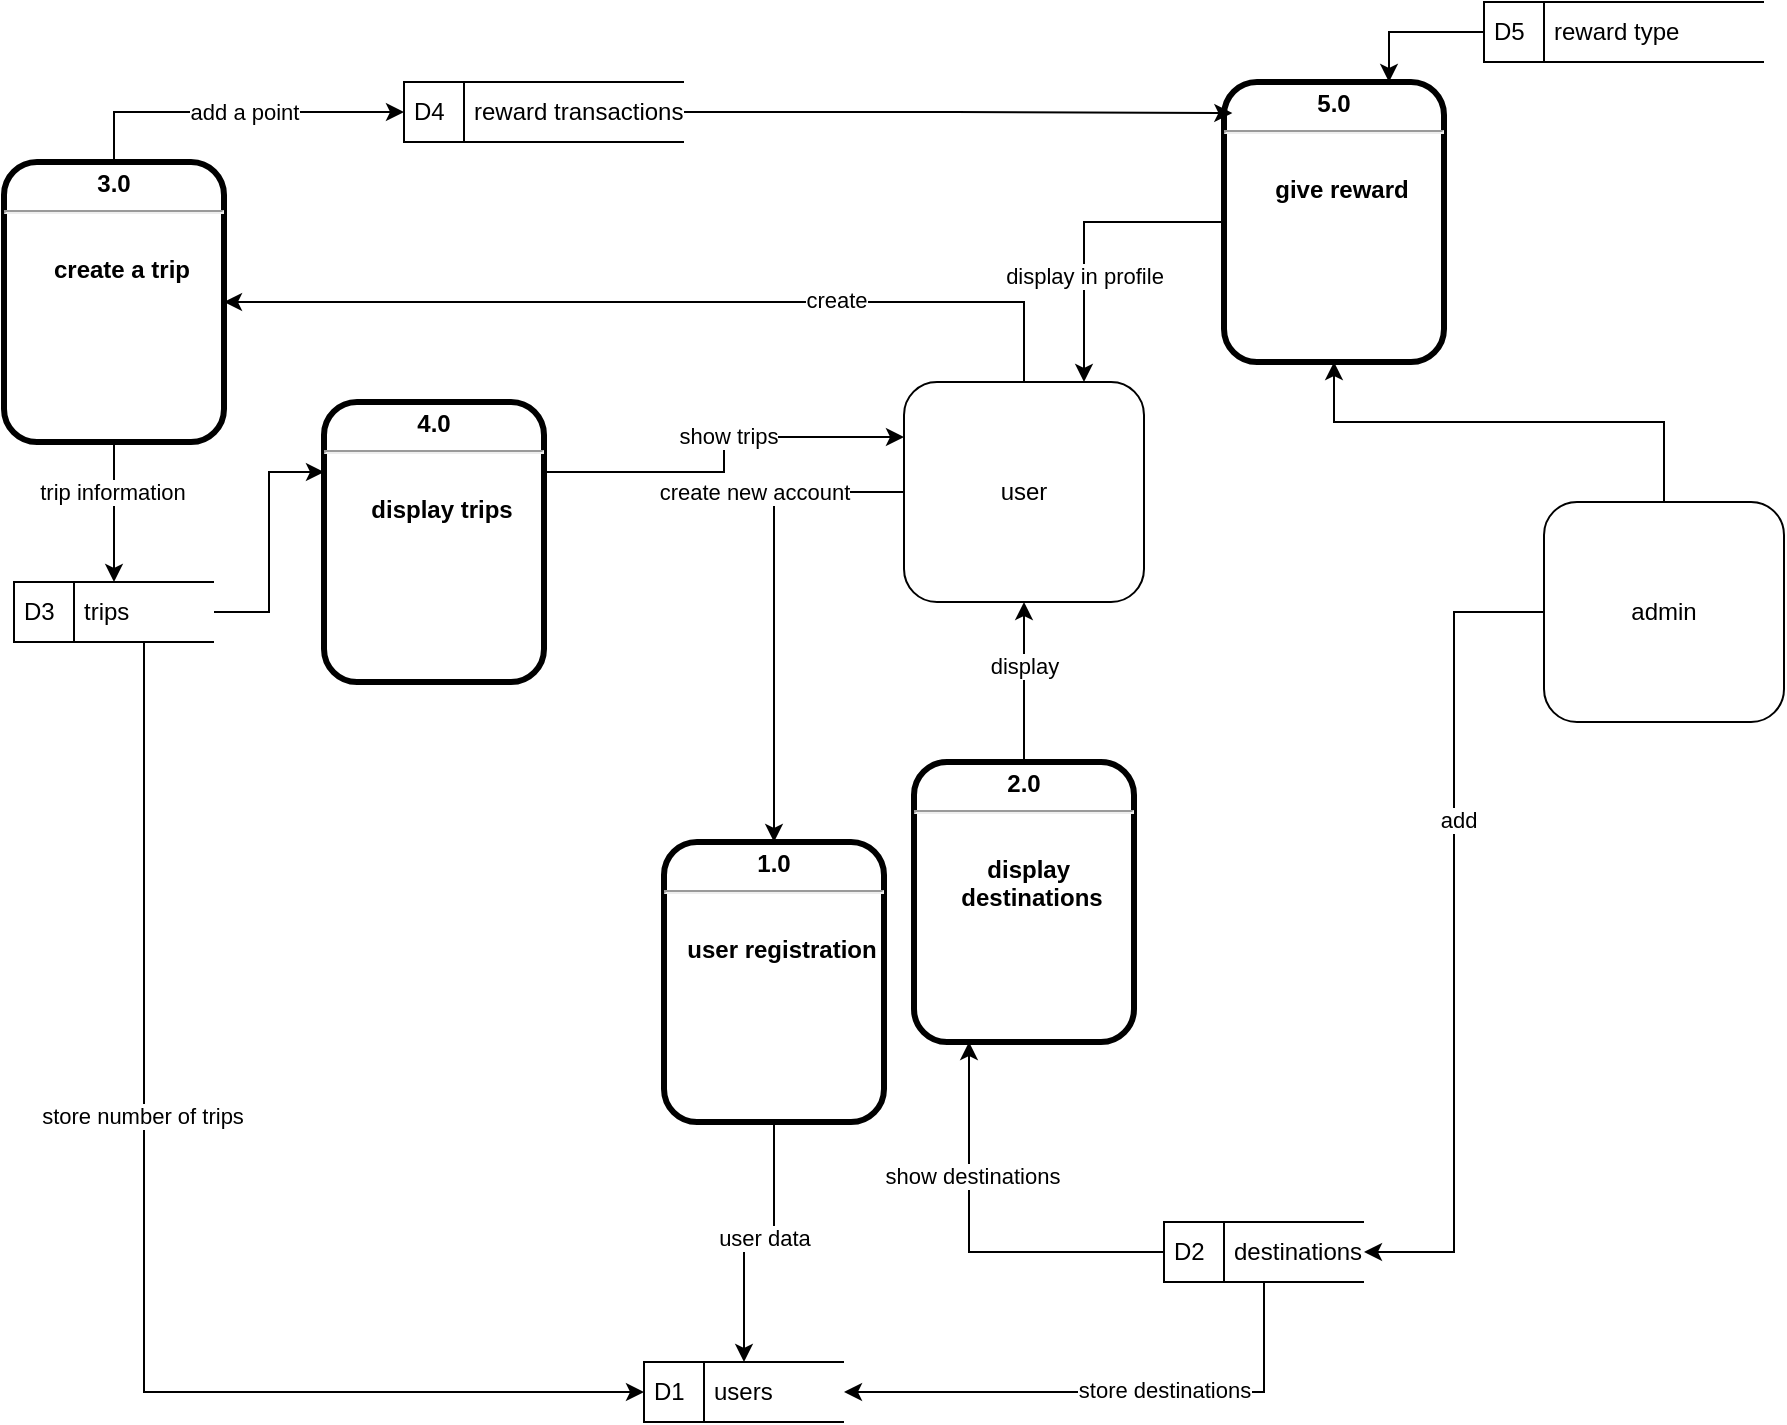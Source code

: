 <mxfile version="26.0.4">
  <diagram name="Page-1" id="C9SvDIibT4Lvw6TILwR5">
    <mxGraphModel dx="2045" dy="1797" grid="1" gridSize="10" guides="1" tooltips="1" connect="1" arrows="1" fold="1" page="1" pageScale="1" pageWidth="850" pageHeight="1100" math="0" shadow="0">
      <root>
        <mxCell id="0" />
        <mxCell id="1" parent="0" />
        <mxCell id="ZShik9I5AffOzjFBGPpR-6" style="edgeStyle=orthogonalEdgeStyle;rounded=0;orthogonalLoop=1;jettySize=auto;html=1;entryX=0.5;entryY=0;entryDx=0;entryDy=0;" edge="1" parent="1" source="ZShik9I5AffOzjFBGPpR-1" target="ZShik9I5AffOzjFBGPpR-5">
          <mxGeometry relative="1" as="geometry" />
        </mxCell>
        <mxCell id="ZShik9I5AffOzjFBGPpR-22" value="user data" style="edgeLabel;html=1;align=center;verticalAlign=middle;resizable=0;points=[];" vertex="1" connectable="0" parent="ZShik9I5AffOzjFBGPpR-6">
          <mxGeometry x="-0.033" y="-2" relative="1" as="geometry">
            <mxPoint as="offset" />
          </mxGeometry>
        </mxCell>
        <mxCell id="ZShik9I5AffOzjFBGPpR-1" value="&lt;p style=&quot;margin: 4px 0px 0px; text-align: center;&quot;&gt;1.0&lt;/p&gt;&lt;hr&gt;&lt;p style=&quot;margin: 0px; margin-left: 8px;&quot;&gt;&lt;br&gt;&lt;/p&gt;&lt;p style=&quot;margin: 0px; margin-left: 8px;&quot;&gt;user registration&lt;/p&gt;" style="verticalAlign=middle;align=center;overflow=fill;fontSize=12;fontFamily=Helvetica;html=1;rounded=1;fontStyle=1;strokeWidth=3;" vertex="1" parent="1">
          <mxGeometry x="270" y="-610" width="110" height="140" as="geometry" />
        </mxCell>
        <mxCell id="ZShik9I5AffOzjFBGPpR-3" style="edgeStyle=orthogonalEdgeStyle;rounded=0;orthogonalLoop=1;jettySize=auto;html=1;" edge="1" parent="1" source="ZShik9I5AffOzjFBGPpR-2" target="ZShik9I5AffOzjFBGPpR-1">
          <mxGeometry relative="1" as="geometry" />
        </mxCell>
        <mxCell id="ZShik9I5AffOzjFBGPpR-4" value="create new account" style="edgeLabel;html=1;align=center;verticalAlign=middle;resizable=0;points=[];" vertex="1" connectable="0" parent="ZShik9I5AffOzjFBGPpR-3">
          <mxGeometry x="-0.571" y="1" relative="1" as="geometry">
            <mxPoint x="-24" y="-1" as="offset" />
          </mxGeometry>
        </mxCell>
        <mxCell id="ZShik9I5AffOzjFBGPpR-16" style="edgeStyle=orthogonalEdgeStyle;rounded=0;orthogonalLoop=1;jettySize=auto;html=1;exitX=0.5;exitY=0;exitDx=0;exitDy=0;entryX=1;entryY=0.5;entryDx=0;entryDy=0;" edge="1" parent="1" source="ZShik9I5AffOzjFBGPpR-2" target="ZShik9I5AffOzjFBGPpR-17">
          <mxGeometry relative="1" as="geometry">
            <mxPoint x="100" y="-812.833" as="targetPoint" />
          </mxGeometry>
        </mxCell>
        <mxCell id="ZShik9I5AffOzjFBGPpR-18" value="create" style="edgeLabel;html=1;align=center;verticalAlign=middle;resizable=0;points=[];" vertex="1" connectable="0" parent="ZShik9I5AffOzjFBGPpR-16">
          <mxGeometry x="-0.389" y="-1" relative="1" as="geometry">
            <mxPoint as="offset" />
          </mxGeometry>
        </mxCell>
        <mxCell id="ZShik9I5AffOzjFBGPpR-2" value="user" style="rounded=1;whiteSpace=wrap;html=1;" vertex="1" parent="1">
          <mxGeometry x="390" y="-840" width="120" height="110" as="geometry" />
        </mxCell>
        <mxCell id="ZShik9I5AffOzjFBGPpR-5" value="D1&lt;span style=&quot;white-space: pre;&quot;&gt;&#x9;&lt;/span&gt;&amp;nbsp;users" style="html=1;dashed=0;whiteSpace=wrap;shape=mxgraph.dfd.dataStoreID;align=left;spacingLeft=3;points=[[0,0],[0.5,0],[1,0],[0,0.5],[1,0.5],[0,1],[0.5,1],[1,1]];" vertex="1" parent="1">
          <mxGeometry x="260" y="-350" width="100" height="30" as="geometry" />
        </mxCell>
        <mxCell id="ZShik9I5AffOzjFBGPpR-9" style="edgeStyle=orthogonalEdgeStyle;rounded=0;orthogonalLoop=1;jettySize=auto;html=1;entryX=0.5;entryY=1;entryDx=0;entryDy=0;" edge="1" parent="1" source="ZShik9I5AffOzjFBGPpR-8" target="ZShik9I5AffOzjFBGPpR-2">
          <mxGeometry relative="1" as="geometry" />
        </mxCell>
        <mxCell id="ZShik9I5AffOzjFBGPpR-14" value="display" style="edgeLabel;html=1;align=center;verticalAlign=middle;resizable=0;points=[];" vertex="1" connectable="0" parent="ZShik9I5AffOzjFBGPpR-9">
          <mxGeometry x="0.217" relative="1" as="geometry">
            <mxPoint as="offset" />
          </mxGeometry>
        </mxCell>
        <mxCell id="ZShik9I5AffOzjFBGPpR-8" value="&lt;p style=&quot;margin: 4px 0px 0px; text-align: center;&quot;&gt;2.0&lt;/p&gt;&lt;hr&gt;&lt;p style=&quot;margin: 0px; margin-left: 8px;&quot;&gt;&lt;br&gt;&lt;/p&gt;&lt;p style=&quot;margin: 0px; margin-left: 8px;&quot;&gt;display&amp;nbsp;&lt;/p&gt;&lt;p style=&quot;margin: 0px; margin-left: 8px;&quot;&gt;destinations&lt;/p&gt;" style="verticalAlign=middle;align=center;overflow=fill;fontSize=12;fontFamily=Helvetica;html=1;rounded=1;fontStyle=1;strokeWidth=3;" vertex="1" parent="1">
          <mxGeometry x="395" y="-650" width="110" height="140" as="geometry" />
        </mxCell>
        <mxCell id="ZShik9I5AffOzjFBGPpR-11" style="edgeStyle=orthogonalEdgeStyle;rounded=0;orthogonalLoop=1;jettySize=auto;html=1;entryX=0.25;entryY=1;entryDx=0;entryDy=0;" edge="1" parent="1" source="ZShik9I5AffOzjFBGPpR-10" target="ZShik9I5AffOzjFBGPpR-8">
          <mxGeometry relative="1" as="geometry" />
        </mxCell>
        <mxCell id="ZShik9I5AffOzjFBGPpR-24" value="show destinations" style="edgeLabel;html=1;align=center;verticalAlign=middle;resizable=0;points=[];" vertex="1" connectable="0" parent="ZShik9I5AffOzjFBGPpR-11">
          <mxGeometry x="0.345" y="-1" relative="1" as="geometry">
            <mxPoint as="offset" />
          </mxGeometry>
        </mxCell>
        <mxCell id="ZShik9I5AffOzjFBGPpR-31" style="edgeStyle=orthogonalEdgeStyle;rounded=0;orthogonalLoop=1;jettySize=auto;html=1;entryX=1;entryY=0.5;entryDx=0;entryDy=0;" edge="1" parent="1" source="ZShik9I5AffOzjFBGPpR-10" target="ZShik9I5AffOzjFBGPpR-5">
          <mxGeometry relative="1" as="geometry">
            <Array as="points">
              <mxPoint x="570" y="-335" />
            </Array>
          </mxGeometry>
        </mxCell>
        <mxCell id="ZShik9I5AffOzjFBGPpR-32" value="store destinations" style="edgeLabel;html=1;align=center;verticalAlign=middle;resizable=0;points=[];" vertex="1" connectable="0" parent="ZShik9I5AffOzjFBGPpR-31">
          <mxGeometry x="-0.207" y="-1" relative="1" as="geometry">
            <mxPoint as="offset" />
          </mxGeometry>
        </mxCell>
        <mxCell id="ZShik9I5AffOzjFBGPpR-10" value="D2&lt;span style=&quot;white-space: pre;&quot;&gt;&#x9;&lt;/span&gt;&amp;nbsp;destinations" style="html=1;dashed=0;whiteSpace=wrap;shape=mxgraph.dfd.dataStoreID;align=left;spacingLeft=3;points=[[0,0],[0.5,0],[1,0],[0,0.5],[1,0.5],[0,1],[0.5,1],[1,1]];" vertex="1" parent="1">
          <mxGeometry x="520" y="-420" width="100" height="30" as="geometry" />
        </mxCell>
        <mxCell id="ZShik9I5AffOzjFBGPpR-13" style="edgeStyle=orthogonalEdgeStyle;rounded=0;orthogonalLoop=1;jettySize=auto;html=1;entryX=1;entryY=0.5;entryDx=0;entryDy=0;" edge="1" parent="1" source="ZShik9I5AffOzjFBGPpR-12" target="ZShik9I5AffOzjFBGPpR-10">
          <mxGeometry relative="1" as="geometry" />
        </mxCell>
        <mxCell id="ZShik9I5AffOzjFBGPpR-15" value="add" style="edgeLabel;html=1;align=center;verticalAlign=middle;resizable=0;points=[];" vertex="1" connectable="0" parent="ZShik9I5AffOzjFBGPpR-13">
          <mxGeometry x="-0.272" y="2" relative="1" as="geometry">
            <mxPoint as="offset" />
          </mxGeometry>
        </mxCell>
        <mxCell id="ZShik9I5AffOzjFBGPpR-39" style="edgeStyle=orthogonalEdgeStyle;rounded=0;orthogonalLoop=1;jettySize=auto;html=1;entryX=0.5;entryY=1;entryDx=0;entryDy=0;" edge="1" parent="1" source="ZShik9I5AffOzjFBGPpR-12" target="ZShik9I5AffOzjFBGPpR-38">
          <mxGeometry relative="1" as="geometry">
            <Array as="points">
              <mxPoint x="770" y="-820" />
              <mxPoint x="605" y="-820" />
            </Array>
          </mxGeometry>
        </mxCell>
        <mxCell id="ZShik9I5AffOzjFBGPpR-12" value="admin" style="rounded=1;whiteSpace=wrap;html=1;" vertex="1" parent="1">
          <mxGeometry x="710" y="-780" width="120" height="110" as="geometry" />
        </mxCell>
        <mxCell id="ZShik9I5AffOzjFBGPpR-21" style="edgeStyle=orthogonalEdgeStyle;rounded=0;orthogonalLoop=1;jettySize=auto;html=1;entryX=0.5;entryY=0;entryDx=0;entryDy=0;" edge="1" parent="1" source="ZShik9I5AffOzjFBGPpR-17" target="ZShik9I5AffOzjFBGPpR-19">
          <mxGeometry relative="1" as="geometry" />
        </mxCell>
        <mxCell id="ZShik9I5AffOzjFBGPpR-23" value="trip information" style="edgeLabel;html=1;align=center;verticalAlign=middle;resizable=0;points=[];" vertex="1" connectable="0" parent="ZShik9I5AffOzjFBGPpR-21">
          <mxGeometry x="-0.295" y="-1" relative="1" as="geometry">
            <mxPoint as="offset" />
          </mxGeometry>
        </mxCell>
        <mxCell id="ZShik9I5AffOzjFBGPpR-36" style="edgeStyle=orthogonalEdgeStyle;rounded=0;orthogonalLoop=1;jettySize=auto;html=1;entryX=0;entryY=0.5;entryDx=0;entryDy=0;" edge="1" parent="1" source="ZShik9I5AffOzjFBGPpR-17" target="ZShik9I5AffOzjFBGPpR-34">
          <mxGeometry relative="1" as="geometry">
            <Array as="points">
              <mxPoint x="-5" y="-975" />
            </Array>
          </mxGeometry>
        </mxCell>
        <mxCell id="ZShik9I5AffOzjFBGPpR-37" value="add a point" style="edgeLabel;html=1;align=center;verticalAlign=middle;resizable=0;points=[];" vertex="1" connectable="0" parent="ZShik9I5AffOzjFBGPpR-36">
          <mxGeometry x="0.059" relative="1" as="geometry">
            <mxPoint as="offset" />
          </mxGeometry>
        </mxCell>
        <mxCell id="ZShik9I5AffOzjFBGPpR-17" value="&lt;p style=&quot;margin: 4px 0px 0px; text-align: center;&quot;&gt;3.0&lt;/p&gt;&lt;hr&gt;&lt;p style=&quot;margin: 0px; margin-left: 8px;&quot;&gt;&lt;br&gt;&lt;/p&gt;&lt;p style=&quot;margin: 0px; margin-left: 8px;&quot;&gt;create a trip&lt;/p&gt;" style="verticalAlign=middle;align=center;overflow=fill;fontSize=12;fontFamily=Helvetica;html=1;rounded=1;fontStyle=1;strokeWidth=3;" vertex="1" parent="1">
          <mxGeometry x="-60" y="-950" width="110" height="140" as="geometry" />
        </mxCell>
        <mxCell id="ZShik9I5AffOzjFBGPpR-26" style="edgeStyle=orthogonalEdgeStyle;rounded=0;orthogonalLoop=1;jettySize=auto;html=1;entryX=0;entryY=0.25;entryDx=0;entryDy=0;" edge="1" parent="1" source="ZShik9I5AffOzjFBGPpR-19" target="ZShik9I5AffOzjFBGPpR-25">
          <mxGeometry relative="1" as="geometry" />
        </mxCell>
        <mxCell id="ZShik9I5AffOzjFBGPpR-29" style="edgeStyle=orthogonalEdgeStyle;rounded=0;orthogonalLoop=1;jettySize=auto;html=1;entryX=0;entryY=0.5;entryDx=0;entryDy=0;" edge="1" parent="1" source="ZShik9I5AffOzjFBGPpR-19" target="ZShik9I5AffOzjFBGPpR-5">
          <mxGeometry relative="1" as="geometry">
            <Array as="points">
              <mxPoint x="10" y="-335" />
            </Array>
          </mxGeometry>
        </mxCell>
        <mxCell id="ZShik9I5AffOzjFBGPpR-30" value="store number of trips" style="edgeLabel;html=1;align=center;verticalAlign=middle;resizable=0;points=[];" vertex="1" connectable="0" parent="ZShik9I5AffOzjFBGPpR-29">
          <mxGeometry x="-0.241" y="-1" relative="1" as="geometry">
            <mxPoint as="offset" />
          </mxGeometry>
        </mxCell>
        <mxCell id="ZShik9I5AffOzjFBGPpR-19" value="D3&lt;span style=&quot;white-space: pre;&quot;&gt;&#x9;&lt;/span&gt;&amp;nbsp;trips" style="html=1;dashed=0;whiteSpace=wrap;shape=mxgraph.dfd.dataStoreID;align=left;spacingLeft=3;points=[[0,0],[0.5,0],[1,0],[0,0.5],[1,0.5],[0,1],[0.5,1],[1,1]];" vertex="1" parent="1">
          <mxGeometry x="-55" y="-740" width="100" height="30" as="geometry" />
        </mxCell>
        <mxCell id="ZShik9I5AffOzjFBGPpR-27" style="edgeStyle=orthogonalEdgeStyle;rounded=0;orthogonalLoop=1;jettySize=auto;html=1;exitX=1;exitY=0.25;exitDx=0;exitDy=0;entryX=0;entryY=0.25;entryDx=0;entryDy=0;" edge="1" parent="1" source="ZShik9I5AffOzjFBGPpR-25" target="ZShik9I5AffOzjFBGPpR-2">
          <mxGeometry relative="1" as="geometry" />
        </mxCell>
        <mxCell id="ZShik9I5AffOzjFBGPpR-28" value="show trips" style="edgeLabel;html=1;align=center;verticalAlign=middle;resizable=0;points=[];" vertex="1" connectable="0" parent="ZShik9I5AffOzjFBGPpR-27">
          <mxGeometry x="0.105" y="1" relative="1" as="geometry">
            <mxPoint as="offset" />
          </mxGeometry>
        </mxCell>
        <mxCell id="ZShik9I5AffOzjFBGPpR-25" value="&lt;p style=&quot;margin: 4px 0px 0px; text-align: center;&quot;&gt;4.0&lt;/p&gt;&lt;hr&gt;&lt;p style=&quot;margin: 0px; margin-left: 8px;&quot;&gt;&lt;br&gt;&lt;/p&gt;&lt;p style=&quot;margin: 0px; margin-left: 8px;&quot;&gt;display trips&lt;/p&gt;" style="verticalAlign=middle;align=center;overflow=fill;fontSize=12;fontFamily=Helvetica;html=1;rounded=1;fontStyle=1;strokeWidth=3;" vertex="1" parent="1">
          <mxGeometry x="100" y="-830" width="110" height="140" as="geometry" />
        </mxCell>
        <mxCell id="ZShik9I5AffOzjFBGPpR-34" value="D4&lt;span style=&quot;white-space: pre;&quot;&gt;&#x9;&lt;/span&gt;&amp;nbsp;reward transactions" style="html=1;dashed=0;whiteSpace=wrap;shape=mxgraph.dfd.dataStoreID;align=left;spacingLeft=3;points=[[0,0],[0.5,0],[1,0],[0,0.5],[1,0.5],[0,1],[0.5,1],[1,1]];" vertex="1" parent="1">
          <mxGeometry x="140" y="-990" width="140" height="30" as="geometry" />
        </mxCell>
        <mxCell id="ZShik9I5AffOzjFBGPpR-38" value="&lt;p style=&quot;margin: 4px 0px 0px; text-align: center;&quot;&gt;5.0&lt;/p&gt;&lt;hr&gt;&lt;p style=&quot;margin: 0px; margin-left: 8px;&quot;&gt;&lt;br&gt;&lt;/p&gt;&lt;p style=&quot;margin: 0px; margin-left: 8px;&quot;&gt;give reward&lt;/p&gt;" style="verticalAlign=middle;align=center;overflow=fill;fontSize=12;fontFamily=Helvetica;html=1;rounded=1;fontStyle=1;strokeWidth=3;" vertex="1" parent="1">
          <mxGeometry x="550" y="-990" width="110" height="140" as="geometry" />
        </mxCell>
        <mxCell id="ZShik9I5AffOzjFBGPpR-41" style="edgeStyle=orthogonalEdgeStyle;rounded=0;orthogonalLoop=1;jettySize=auto;html=1;entryX=0.75;entryY=0;entryDx=0;entryDy=0;" edge="1" parent="1" source="ZShik9I5AffOzjFBGPpR-40" target="ZShik9I5AffOzjFBGPpR-38">
          <mxGeometry relative="1" as="geometry" />
        </mxCell>
        <mxCell id="ZShik9I5AffOzjFBGPpR-40" value="D5&lt;span style=&quot;white-space: pre;&quot;&gt;&#x9;&lt;/span&gt;&amp;nbsp;reward type" style="html=1;dashed=0;whiteSpace=wrap;shape=mxgraph.dfd.dataStoreID;align=left;spacingLeft=3;points=[[0,0],[0.5,0],[1,0],[0,0.5],[1,0.5],[0,1],[0.5,1],[1,1]];" vertex="1" parent="1">
          <mxGeometry x="680" y="-1030" width="140" height="30" as="geometry" />
        </mxCell>
        <mxCell id="ZShik9I5AffOzjFBGPpR-42" style="edgeStyle=orthogonalEdgeStyle;rounded=0;orthogonalLoop=1;jettySize=auto;html=1;entryX=0.038;entryY=0.111;entryDx=0;entryDy=0;entryPerimeter=0;" edge="1" parent="1" source="ZShik9I5AffOzjFBGPpR-34" target="ZShik9I5AffOzjFBGPpR-38">
          <mxGeometry relative="1" as="geometry" />
        </mxCell>
        <mxCell id="ZShik9I5AffOzjFBGPpR-43" style="edgeStyle=orthogonalEdgeStyle;rounded=0;orthogonalLoop=1;jettySize=auto;html=1;entryX=0.75;entryY=0;entryDx=0;entryDy=0;" edge="1" parent="1" source="ZShik9I5AffOzjFBGPpR-38" target="ZShik9I5AffOzjFBGPpR-2">
          <mxGeometry relative="1" as="geometry" />
        </mxCell>
        <mxCell id="ZShik9I5AffOzjFBGPpR-44" value="display in profile" style="edgeLabel;html=1;align=center;verticalAlign=middle;resizable=0;points=[];" vertex="1" connectable="0" parent="ZShik9I5AffOzjFBGPpR-43">
          <mxGeometry x="0.284" relative="1" as="geometry">
            <mxPoint as="offset" />
          </mxGeometry>
        </mxCell>
      </root>
    </mxGraphModel>
  </diagram>
</mxfile>
